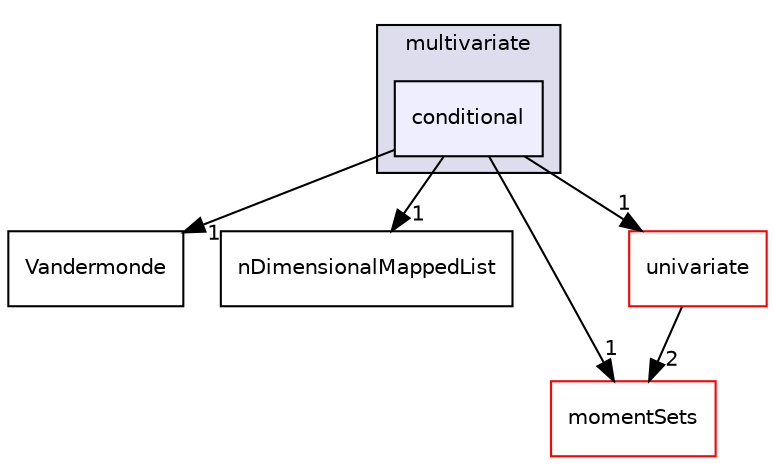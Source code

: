 digraph "conditional" {
  bgcolor=transparent;
  compound=true
  node [ fontsize="10", fontname="Helvetica"];
  edge [ labelfontsize="10", labelfontname="Helvetica"];
  subgraph clusterdir_a727253ad871f360830950009662c355 {
    graph [ bgcolor="#ddddee", pencolor="black", label="multivariate" fontname="Helvetica", fontsize="10", URL="dir_a727253ad871f360830950009662c355.html"]
  dir_6dbc55ca455559e84eebcb8a457f4a11 [shape=box, label="conditional", style="filled", fillcolor="#eeeeff", pencolor="black", URL="dir_6dbc55ca455559e84eebcb8a457f4a11.html"];
  }
  dir_31c4affba36cde1c26e847807faab78f [shape=box label="Vandermonde" URL="dir_31c4affba36cde1c26e847807faab78f.html"];
  dir_34e59eb5bfe712db9bc05e7dc6374826 [shape=box label="nDimensionalMappedList" URL="dir_34e59eb5bfe712db9bc05e7dc6374826.html"];
  dir_28a10e058b67f0d7e124cb3c5246e6cb [shape=box label="momentSets" color="red" URL="dir_28a10e058b67f0d7e124cb3c5246e6cb.html"];
  dir_224f5f7c837ec5f1a50cf8e5b44c5959 [shape=box label="univariate" color="red" URL="dir_224f5f7c837ec5f1a50cf8e5b44c5959.html"];
  dir_6dbc55ca455559e84eebcb8a457f4a11->dir_31c4affba36cde1c26e847807faab78f [headlabel="1", labeldistance=1.5 headhref="dir_000059_000247.html"];
  dir_6dbc55ca455559e84eebcb8a457f4a11->dir_34e59eb5bfe712db9bc05e7dc6374826 [headlabel="1", labeldistance=1.5 headhref="dir_000059_000170.html"];
  dir_6dbc55ca455559e84eebcb8a457f4a11->dir_28a10e058b67f0d7e124cb3c5246e6cb [headlabel="1", labeldistance=1.5 headhref="dir_000059_000165.html"];
  dir_6dbc55ca455559e84eebcb8a457f4a11->dir_224f5f7c837ec5f1a50cf8e5b44c5959 [headlabel="1", labeldistance=1.5 headhref="dir_000059_000035.html"];
  dir_224f5f7c837ec5f1a50cf8e5b44c5959->dir_28a10e058b67f0d7e124cb3c5246e6cb [headlabel="2", labeldistance=1.5 headhref="dir_000035_000165.html"];
}
